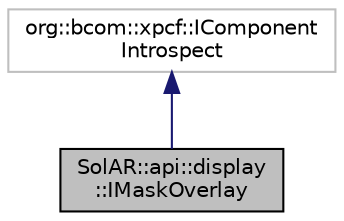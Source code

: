 digraph "SolAR::api::display::IMaskOverlay"
{
 // LATEX_PDF_SIZE
  edge [fontname="Helvetica",fontsize="10",labelfontname="Helvetica",labelfontsize="10"];
  node [fontname="Helvetica",fontsize="10",shape=record];
  Node1 [label="SolAR::api::display\l::IMaskOverlay",height=0.2,width=0.4,color="black", fillcolor="grey75", style="filled", fontcolor="black",tooltip="Draws masks on top of an image. UUID: 35a2454a-cb09-44ac-b2ce-0b0732175f94"];
  Node2 -> Node1 [dir="back",color="midnightblue",fontsize="10",style="solid",fontname="Helvetica"];
  Node2 [label="org::bcom::xpcf::IComponent\lIntrospect",height=0.2,width=0.4,color="grey75", fillcolor="white", style="filled",tooltip=" "];
}
